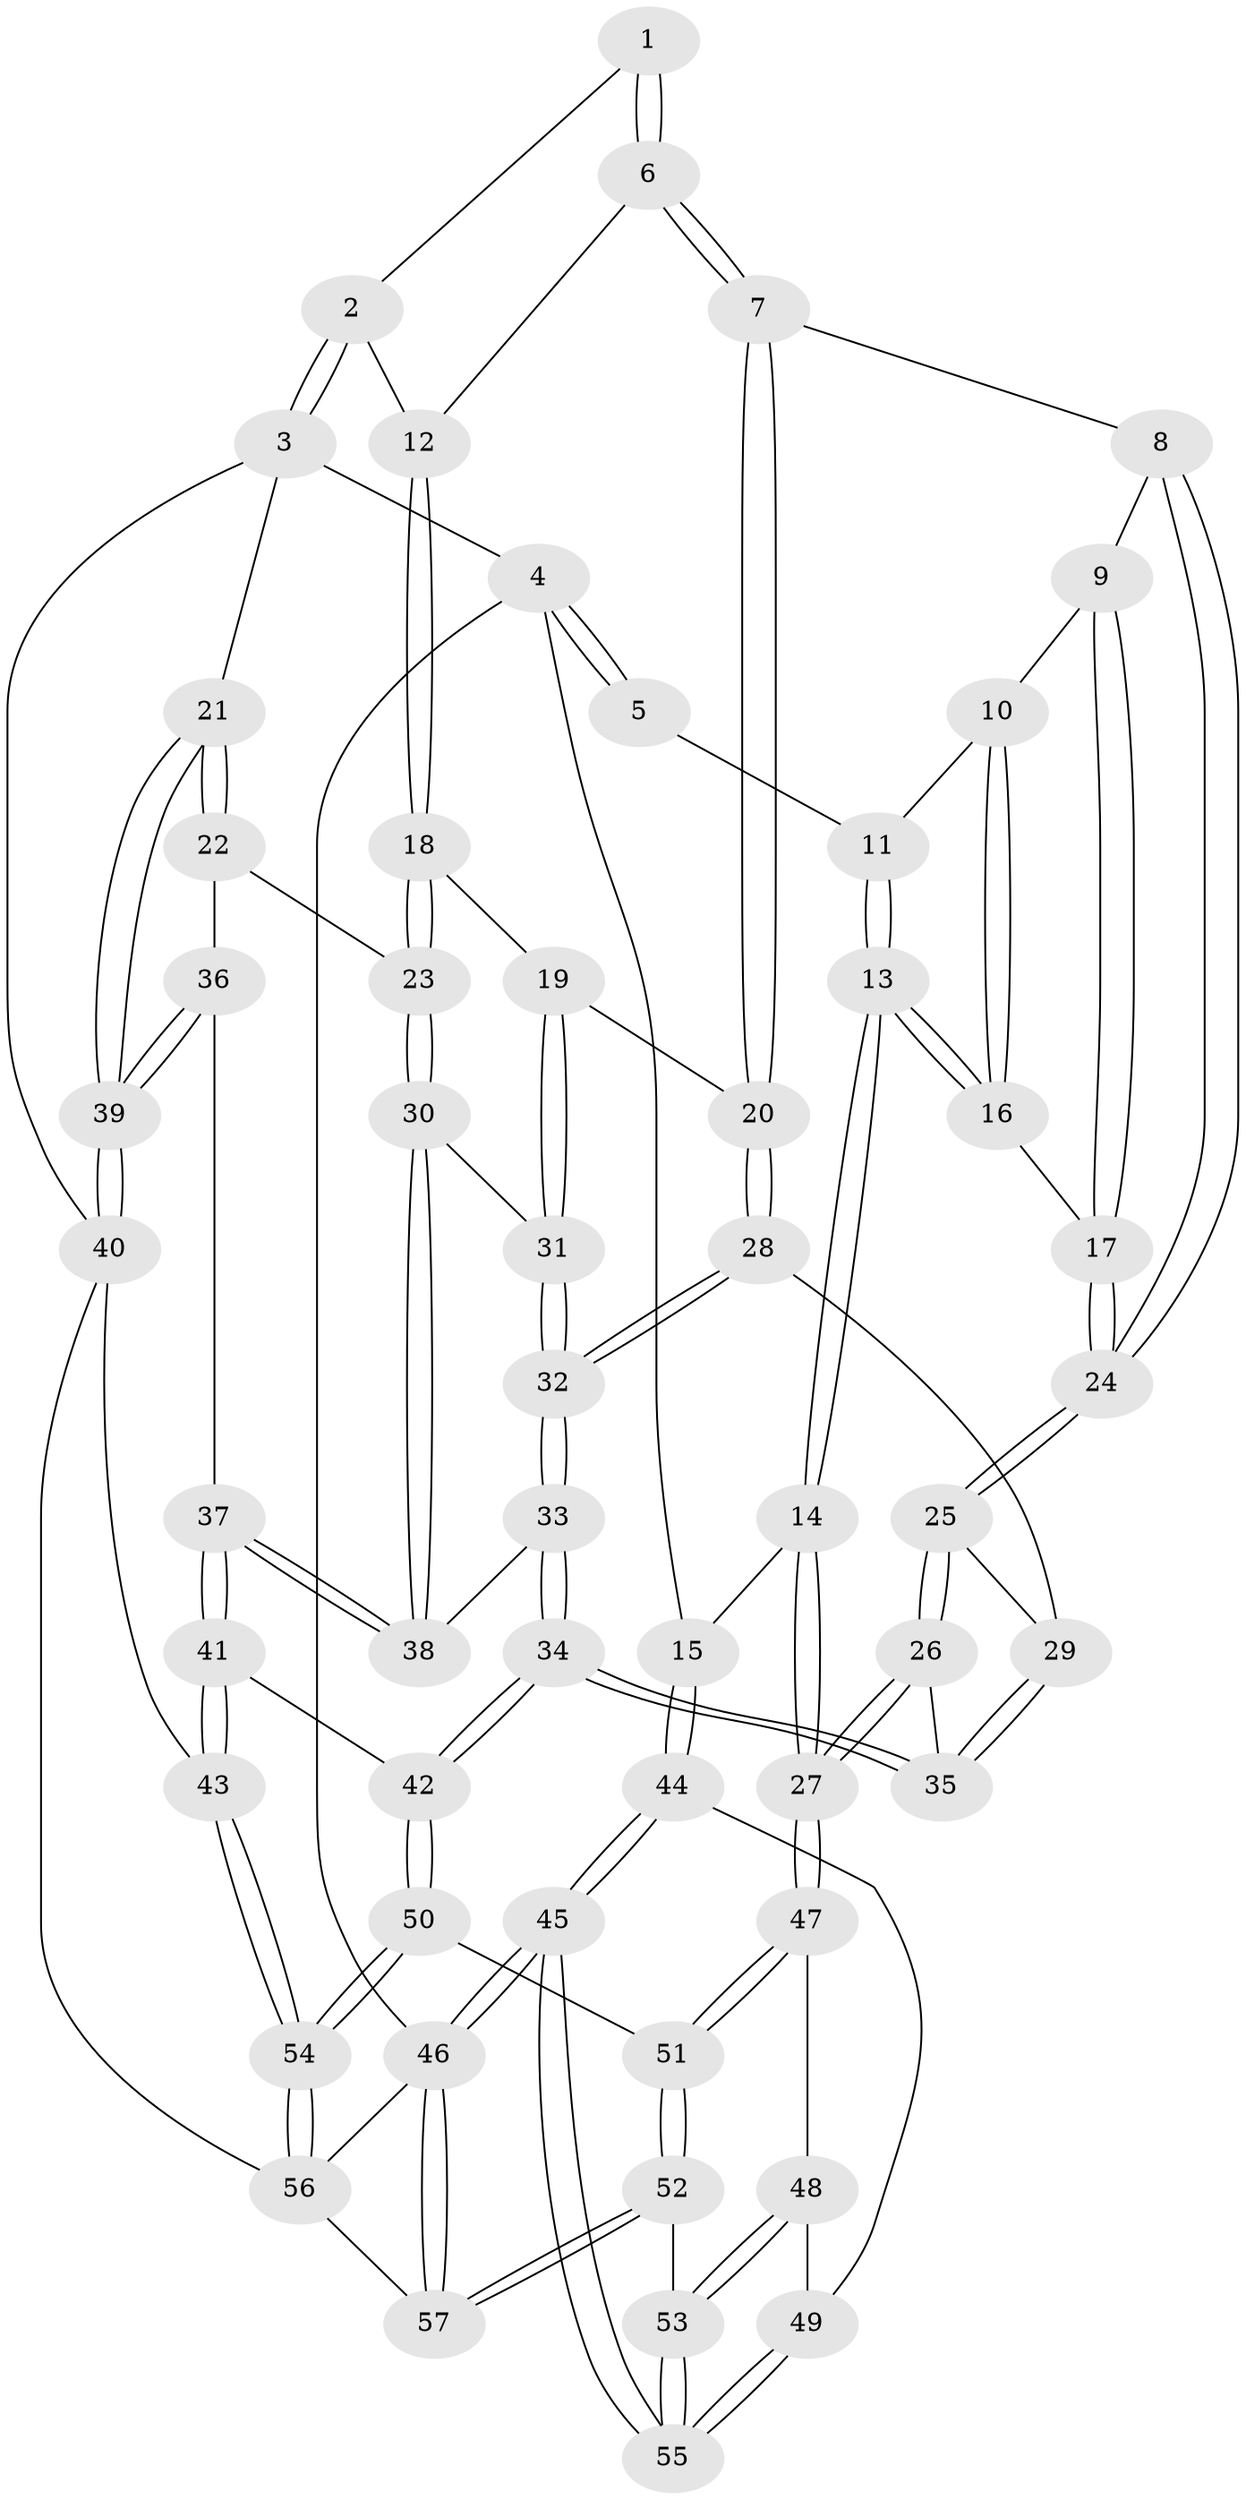 // Generated by graph-tools (version 1.1) at 2025/27/03/15/25 16:27:57]
// undirected, 57 vertices, 139 edges
graph export_dot {
graph [start="1"]
  node [color=gray90,style=filled];
  1 [pos="+0.5889641115234552+0"];
  2 [pos="+0.962969654682967+0"];
  3 [pos="+1+0"];
  4 [pos="+0+0"];
  5 [pos="+0.29334176914667925+0"];
  6 [pos="+0.5922020589031347+0.013808996121654591"];
  7 [pos="+0.537401157752299+0.1564078711617611"];
  8 [pos="+0.5071409733447877+0.1538035456994684"];
  9 [pos="+0.4384658642206691+0.124022784996872"];
  10 [pos="+0.3135055401259066+0"];
  11 [pos="+0.29571309744368446+0"];
  12 [pos="+0.789975765817843+0.13550074099510637"];
  13 [pos="+0.0524183689324448+0.2446624523806334"];
  14 [pos="+0+0.28349050816383176"];
  15 [pos="+0+0.27098875251292504"];
  16 [pos="+0.2647480823406711+0.18258403783208202"];
  17 [pos="+0.2990243418921361+0.20186841399782385"];
  18 [pos="+0.7948656011559136+0.17097192305602657"];
  19 [pos="+0.61965275500873+0.2094319734709967"];
  20 [pos="+0.5660160537583169+0.20878550648368543"];
  21 [pos="+1+0.16886989628872268"];
  22 [pos="+0.8750911328850666+0.24973938301119647"];
  23 [pos="+0.8618045268173079+0.2480603279911689"];
  24 [pos="+0.35132545533330106+0.27122874198062685"];
  25 [pos="+0.36800161833929657+0.3643142244849334"];
  26 [pos="+0.33893413085139856+0.4313442308151264"];
  27 [pos="+0.263789945311198+0.4851203662319408"];
  28 [pos="+0.5655019365195227+0.21193445166314492"];
  29 [pos="+0.49917473431858+0.30616151348327697"];
  30 [pos="+0.8125519802444334+0.30081397196490267"];
  31 [pos="+0.7364937240570668+0.32497557429520463"];
  32 [pos="+0.6533197838273163+0.3865965610650977"];
  33 [pos="+0.633087680894979+0.4646383635836423"];
  34 [pos="+0.6017671990577315+0.5005581268665413"];
  35 [pos="+0.6012602502755968+0.5002658134980631"];
  36 [pos="+0.9175174695458952+0.42118767093734233"];
  37 [pos="+0.854336903449211+0.502226465194675"];
  38 [pos="+0.7979758159904383+0.4499906664015974"];
  39 [pos="+1+0.467866888748252"];
  40 [pos="+1+0.7210915690994832"];
  41 [pos="+0.8747122162543451+0.6007085073614332"];
  42 [pos="+0.6128844417536602+0.6013689330354605"];
  43 [pos="+0.9998127707335123+0.7113935941777091"];
  44 [pos="+0+0.375921059091734"];
  45 [pos="+0+1"];
  46 [pos="+0+1"];
  47 [pos="+0.2644559013373876+0.5264629145208848"];
  48 [pos="+0.21926899751984752+0.5768576563942882"];
  49 [pos="+0.10949285877377325+0.6650596352491385"];
  50 [pos="+0.5611058524212281+0.7138946682685062"];
  51 [pos="+0.389403545903117+0.6710981832808027"];
  52 [pos="+0.2531057333231908+0.8571724468084826"];
  53 [pos="+0.2498696171442304+0.8558993257559008"];
  54 [pos="+0.6392922978055988+0.9528582748264136"];
  55 [pos="+0.04106523439927024+0.8117531846464169"];
  56 [pos="+0.6207177583268663+1"];
  57 [pos="+0.4062569546083832+1"];
  1 -- 2;
  1 -- 6;
  1 -- 6;
  2 -- 3;
  2 -- 3;
  2 -- 12;
  3 -- 4;
  3 -- 21;
  3 -- 40;
  4 -- 5;
  4 -- 5;
  4 -- 15;
  4 -- 46;
  5 -- 11;
  6 -- 7;
  6 -- 7;
  6 -- 12;
  7 -- 8;
  7 -- 20;
  7 -- 20;
  8 -- 9;
  8 -- 24;
  8 -- 24;
  9 -- 10;
  9 -- 17;
  9 -- 17;
  10 -- 11;
  10 -- 16;
  10 -- 16;
  11 -- 13;
  11 -- 13;
  12 -- 18;
  12 -- 18;
  13 -- 14;
  13 -- 14;
  13 -- 16;
  13 -- 16;
  14 -- 15;
  14 -- 27;
  14 -- 27;
  15 -- 44;
  15 -- 44;
  16 -- 17;
  17 -- 24;
  17 -- 24;
  18 -- 19;
  18 -- 23;
  18 -- 23;
  19 -- 20;
  19 -- 31;
  19 -- 31;
  20 -- 28;
  20 -- 28;
  21 -- 22;
  21 -- 22;
  21 -- 39;
  21 -- 39;
  22 -- 23;
  22 -- 36;
  23 -- 30;
  23 -- 30;
  24 -- 25;
  24 -- 25;
  25 -- 26;
  25 -- 26;
  25 -- 29;
  26 -- 27;
  26 -- 27;
  26 -- 35;
  27 -- 47;
  27 -- 47;
  28 -- 29;
  28 -- 32;
  28 -- 32;
  29 -- 35;
  29 -- 35;
  30 -- 31;
  30 -- 38;
  30 -- 38;
  31 -- 32;
  31 -- 32;
  32 -- 33;
  32 -- 33;
  33 -- 34;
  33 -- 34;
  33 -- 38;
  34 -- 35;
  34 -- 35;
  34 -- 42;
  34 -- 42;
  36 -- 37;
  36 -- 39;
  36 -- 39;
  37 -- 38;
  37 -- 38;
  37 -- 41;
  37 -- 41;
  39 -- 40;
  39 -- 40;
  40 -- 43;
  40 -- 56;
  41 -- 42;
  41 -- 43;
  41 -- 43;
  42 -- 50;
  42 -- 50;
  43 -- 54;
  43 -- 54;
  44 -- 45;
  44 -- 45;
  44 -- 49;
  45 -- 46;
  45 -- 46;
  45 -- 55;
  45 -- 55;
  46 -- 57;
  46 -- 57;
  46 -- 56;
  47 -- 48;
  47 -- 51;
  47 -- 51;
  48 -- 49;
  48 -- 53;
  48 -- 53;
  49 -- 55;
  49 -- 55;
  50 -- 51;
  50 -- 54;
  50 -- 54;
  51 -- 52;
  51 -- 52;
  52 -- 53;
  52 -- 57;
  52 -- 57;
  53 -- 55;
  53 -- 55;
  54 -- 56;
  54 -- 56;
  56 -- 57;
}
